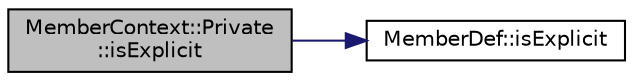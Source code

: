 digraph "MemberContext::Private::isExplicit"
{
 // LATEX_PDF_SIZE
  edge [fontname="Helvetica",fontsize="10",labelfontname="Helvetica",labelfontsize="10"];
  node [fontname="Helvetica",fontsize="10",shape=record];
  rankdir="LR";
  Node1 [label="MemberContext::Private\l::isExplicit",height=0.2,width=0.4,color="black", fillcolor="grey75", style="filled", fontcolor="black",tooltip=" "];
  Node1 -> Node2 [color="midnightblue",fontsize="10",style="solid",fontname="Helvetica"];
  Node2 [label="MemberDef::isExplicit",height=0.2,width=0.4,color="black", fillcolor="white", style="filled",URL="$classMemberDef.html#a0aa8429875443e986e04e34624c5c0c8",tooltip=" "];
}
